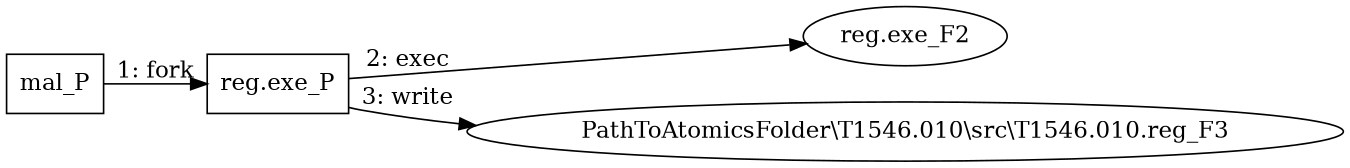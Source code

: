 digraph "T1546.010" {
rankdir="LR"
size="9"
fixedsize="false"
splines="true"
nodesep=0.3
ranksep=0
fontsize=10
overlap="scalexy"
engine= "neato"
	"mal_P" [node_type=Process shape=box]
	"reg.exe_P" [node_type=Process shape=box]
	"reg.exe_F2" [node_type=File shape=ellipse]
	"PathToAtomicsFolder\\T1546.010\\src\\T1546.010.reg_F3" [node_type=File shape=ellipse]
	"mal_P" -> "reg.exe_P" [label="1: fork"]
	"reg.exe_P" -> "reg.exe_F2" [label="2: exec"]
	"reg.exe_P" -> "PathToAtomicsFolder\\T1546.010\\src\\T1546.010.reg_F3" [label="3: write"]
}
